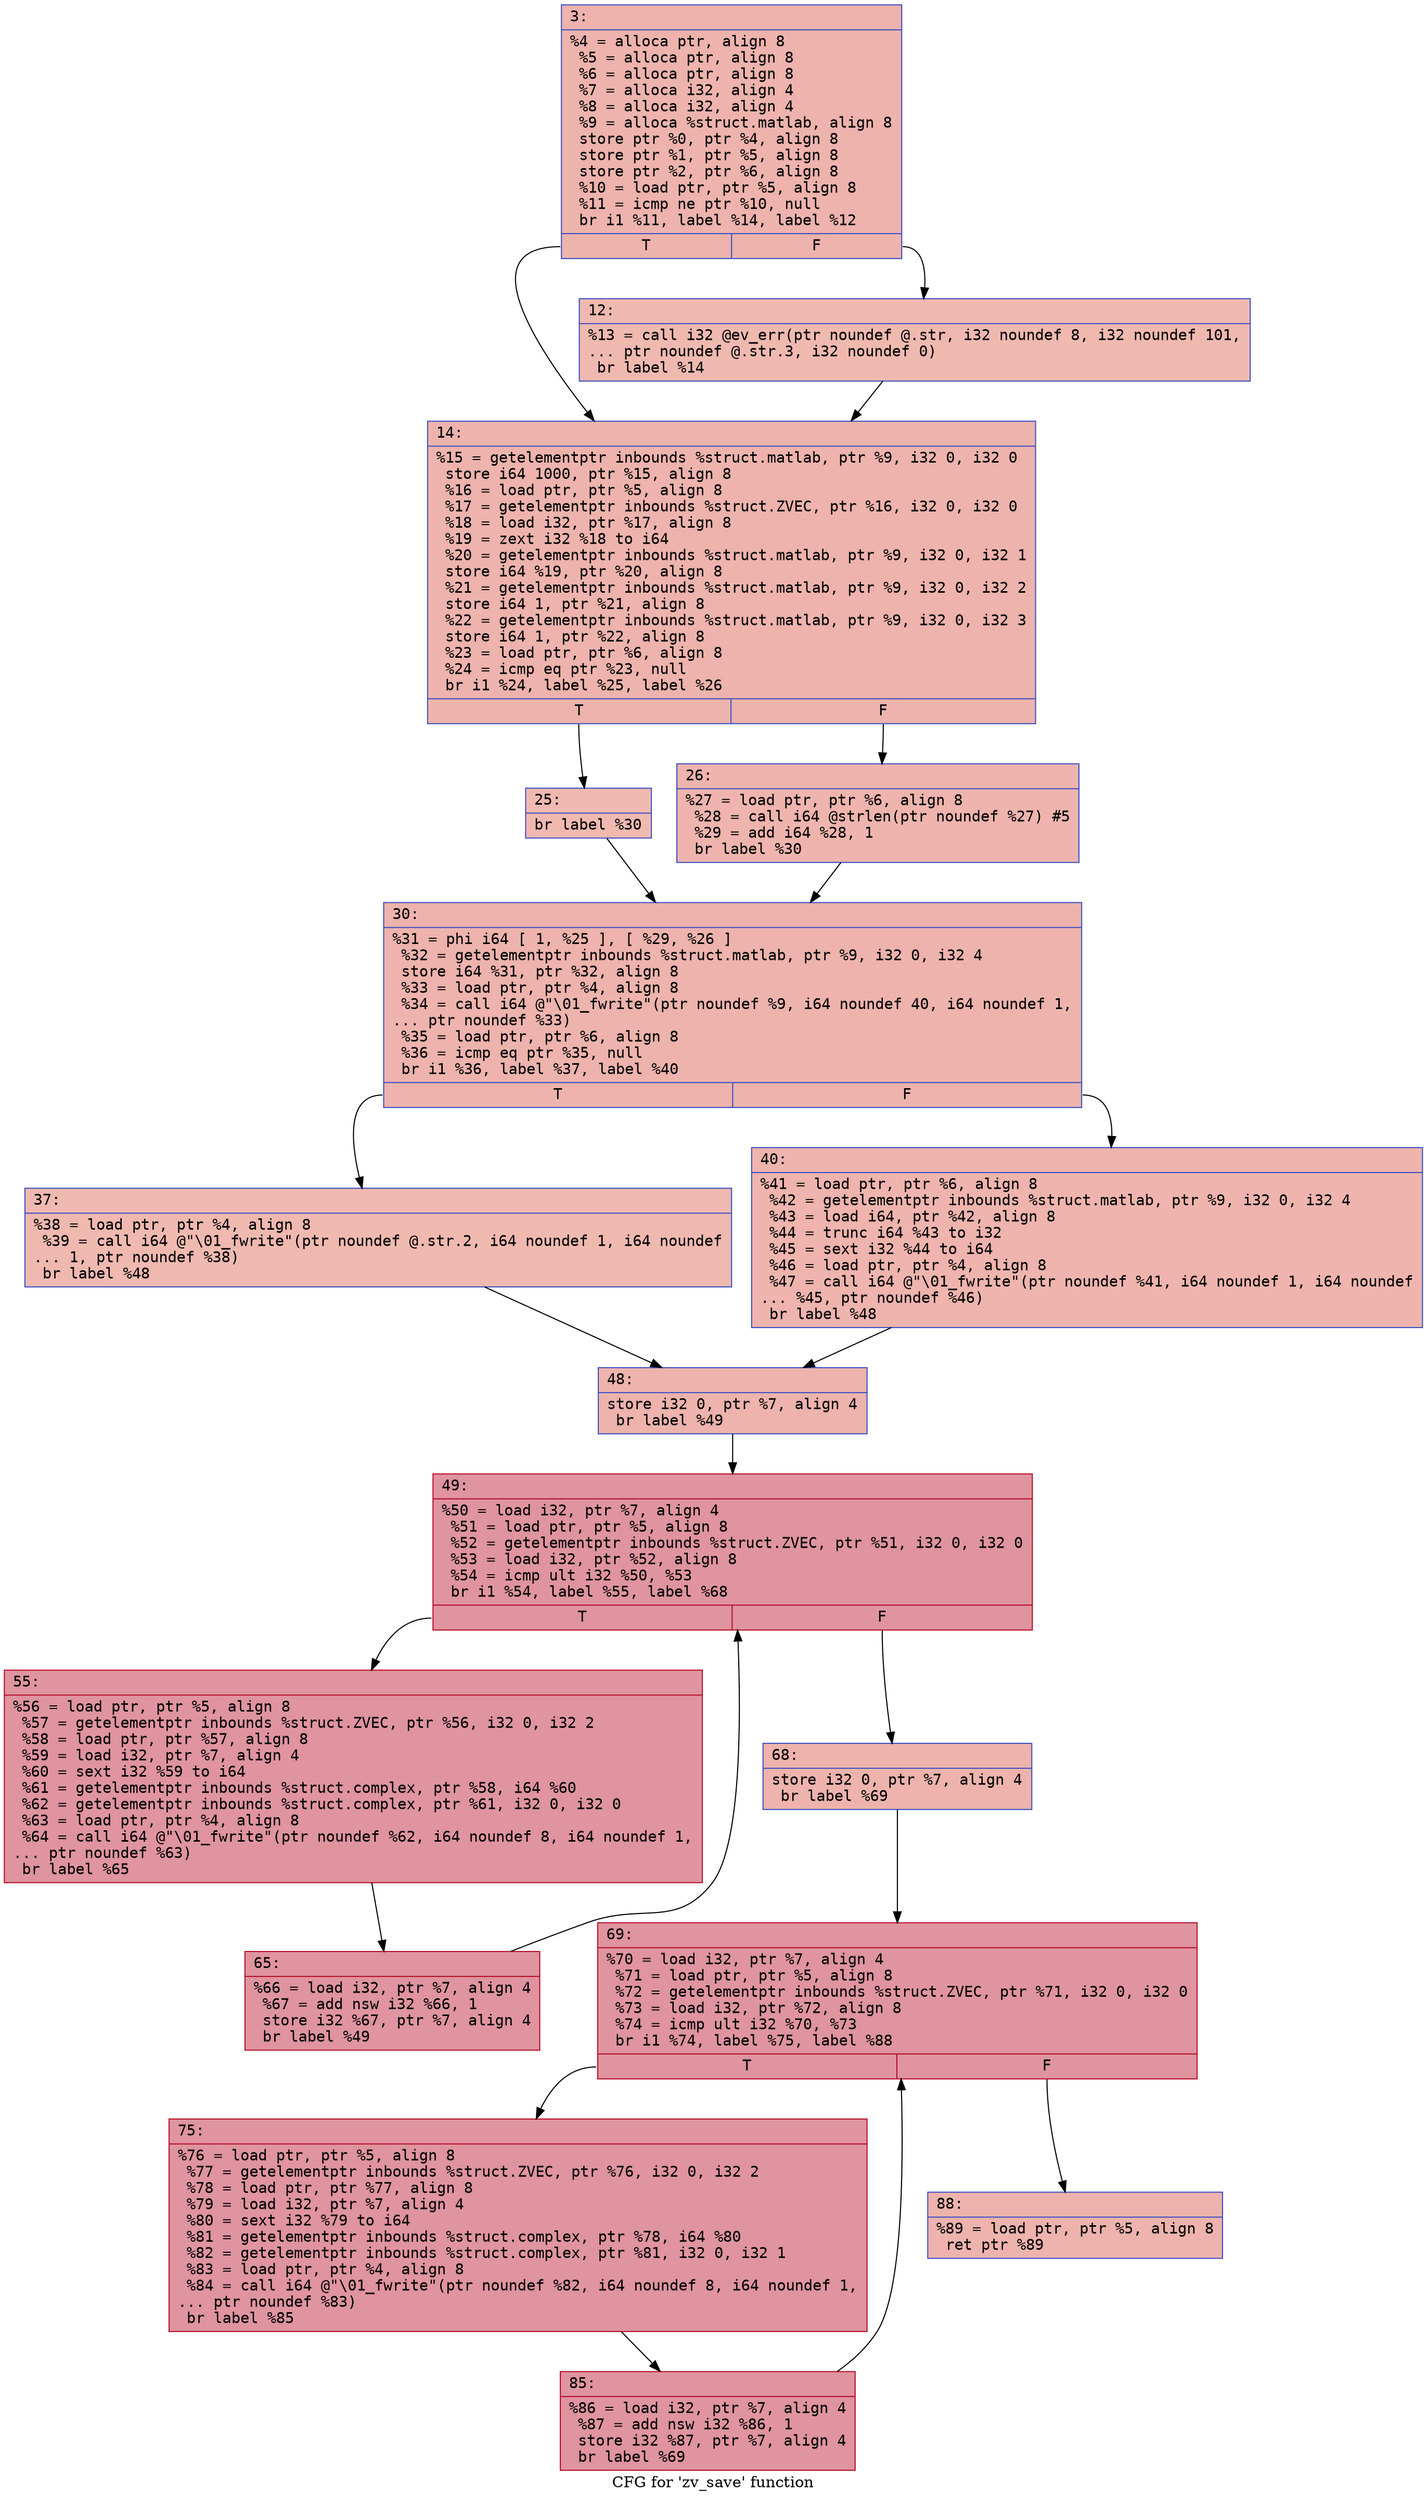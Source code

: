 digraph "CFG for 'zv_save' function" {
	label="CFG for 'zv_save' function";

	Node0x600000542800 [shape=record,color="#3d50c3ff", style=filled, fillcolor="#d6524470" fontname="Courier",label="{3:\l|  %4 = alloca ptr, align 8\l  %5 = alloca ptr, align 8\l  %6 = alloca ptr, align 8\l  %7 = alloca i32, align 4\l  %8 = alloca i32, align 4\l  %9 = alloca %struct.matlab, align 8\l  store ptr %0, ptr %4, align 8\l  store ptr %1, ptr %5, align 8\l  store ptr %2, ptr %6, align 8\l  %10 = load ptr, ptr %5, align 8\l  %11 = icmp ne ptr %10, null\l  br i1 %11, label %14, label %12\l|{<s0>T|<s1>F}}"];
	Node0x600000542800:s0 -> Node0x6000005428a0[tooltip="3 -> 14\nProbability 62.50%" ];
	Node0x600000542800:s1 -> Node0x600000542850[tooltip="3 -> 12\nProbability 37.50%" ];
	Node0x600000542850 [shape=record,color="#3d50c3ff", style=filled, fillcolor="#de614d70" fontname="Courier",label="{12:\l|  %13 = call i32 @ev_err(ptr noundef @.str, i32 noundef 8, i32 noundef 101,\l... ptr noundef @.str.3, i32 noundef 0)\l  br label %14\l}"];
	Node0x600000542850 -> Node0x6000005428a0[tooltip="12 -> 14\nProbability 100.00%" ];
	Node0x6000005428a0 [shape=record,color="#3d50c3ff", style=filled, fillcolor="#d6524470" fontname="Courier",label="{14:\l|  %15 = getelementptr inbounds %struct.matlab, ptr %9, i32 0, i32 0\l  store i64 1000, ptr %15, align 8\l  %16 = load ptr, ptr %5, align 8\l  %17 = getelementptr inbounds %struct.ZVEC, ptr %16, i32 0, i32 0\l  %18 = load i32, ptr %17, align 8\l  %19 = zext i32 %18 to i64\l  %20 = getelementptr inbounds %struct.matlab, ptr %9, i32 0, i32 1\l  store i64 %19, ptr %20, align 8\l  %21 = getelementptr inbounds %struct.matlab, ptr %9, i32 0, i32 2\l  store i64 1, ptr %21, align 8\l  %22 = getelementptr inbounds %struct.matlab, ptr %9, i32 0, i32 3\l  store i64 1, ptr %22, align 8\l  %23 = load ptr, ptr %6, align 8\l  %24 = icmp eq ptr %23, null\l  br i1 %24, label %25, label %26\l|{<s0>T|<s1>F}}"];
	Node0x6000005428a0:s0 -> Node0x6000005428f0[tooltip="14 -> 25\nProbability 37.50%" ];
	Node0x6000005428a0:s1 -> Node0x600000542940[tooltip="14 -> 26\nProbability 62.50%" ];
	Node0x6000005428f0 [shape=record,color="#3d50c3ff", style=filled, fillcolor="#de614d70" fontname="Courier",label="{25:\l|  br label %30\l}"];
	Node0x6000005428f0 -> Node0x600000542990[tooltip="25 -> 30\nProbability 100.00%" ];
	Node0x600000542940 [shape=record,color="#3d50c3ff", style=filled, fillcolor="#d8564670" fontname="Courier",label="{26:\l|  %27 = load ptr, ptr %6, align 8\l  %28 = call i64 @strlen(ptr noundef %27) #5\l  %29 = add i64 %28, 1\l  br label %30\l}"];
	Node0x600000542940 -> Node0x600000542990[tooltip="26 -> 30\nProbability 100.00%" ];
	Node0x600000542990 [shape=record,color="#3d50c3ff", style=filled, fillcolor="#d6524470" fontname="Courier",label="{30:\l|  %31 = phi i64 [ 1, %25 ], [ %29, %26 ]\l  %32 = getelementptr inbounds %struct.matlab, ptr %9, i32 0, i32 4\l  store i64 %31, ptr %32, align 8\l  %33 = load ptr, ptr %4, align 8\l  %34 = call i64 @\"\\01_fwrite\"(ptr noundef %9, i64 noundef 40, i64 noundef 1,\l... ptr noundef %33)\l  %35 = load ptr, ptr %6, align 8\l  %36 = icmp eq ptr %35, null\l  br i1 %36, label %37, label %40\l|{<s0>T|<s1>F}}"];
	Node0x600000542990:s0 -> Node0x6000005429e0[tooltip="30 -> 37\nProbability 37.50%" ];
	Node0x600000542990:s1 -> Node0x600000542a30[tooltip="30 -> 40\nProbability 62.50%" ];
	Node0x6000005429e0 [shape=record,color="#3d50c3ff", style=filled, fillcolor="#de614d70" fontname="Courier",label="{37:\l|  %38 = load ptr, ptr %4, align 8\l  %39 = call i64 @\"\\01_fwrite\"(ptr noundef @.str.2, i64 noundef 1, i64 noundef\l... 1, ptr noundef %38)\l  br label %48\l}"];
	Node0x6000005429e0 -> Node0x600000542a80[tooltip="37 -> 48\nProbability 100.00%" ];
	Node0x600000542a30 [shape=record,color="#3d50c3ff", style=filled, fillcolor="#d8564670" fontname="Courier",label="{40:\l|  %41 = load ptr, ptr %6, align 8\l  %42 = getelementptr inbounds %struct.matlab, ptr %9, i32 0, i32 4\l  %43 = load i64, ptr %42, align 8\l  %44 = trunc i64 %43 to i32\l  %45 = sext i32 %44 to i64\l  %46 = load ptr, ptr %4, align 8\l  %47 = call i64 @\"\\01_fwrite\"(ptr noundef %41, i64 noundef 1, i64 noundef\l... %45, ptr noundef %46)\l  br label %48\l}"];
	Node0x600000542a30 -> Node0x600000542a80[tooltip="40 -> 48\nProbability 100.00%" ];
	Node0x600000542a80 [shape=record,color="#3d50c3ff", style=filled, fillcolor="#d6524470" fontname="Courier",label="{48:\l|  store i32 0, ptr %7, align 4\l  br label %49\l}"];
	Node0x600000542a80 -> Node0x600000542ad0[tooltip="48 -> 49\nProbability 100.00%" ];
	Node0x600000542ad0 [shape=record,color="#b70d28ff", style=filled, fillcolor="#b70d2870" fontname="Courier",label="{49:\l|  %50 = load i32, ptr %7, align 4\l  %51 = load ptr, ptr %5, align 8\l  %52 = getelementptr inbounds %struct.ZVEC, ptr %51, i32 0, i32 0\l  %53 = load i32, ptr %52, align 8\l  %54 = icmp ult i32 %50, %53\l  br i1 %54, label %55, label %68\l|{<s0>T|<s1>F}}"];
	Node0x600000542ad0:s0 -> Node0x600000542b20[tooltip="49 -> 55\nProbability 96.88%" ];
	Node0x600000542ad0:s1 -> Node0x600000542bc0[tooltip="49 -> 68\nProbability 3.12%" ];
	Node0x600000542b20 [shape=record,color="#b70d28ff", style=filled, fillcolor="#b70d2870" fontname="Courier",label="{55:\l|  %56 = load ptr, ptr %5, align 8\l  %57 = getelementptr inbounds %struct.ZVEC, ptr %56, i32 0, i32 2\l  %58 = load ptr, ptr %57, align 8\l  %59 = load i32, ptr %7, align 4\l  %60 = sext i32 %59 to i64\l  %61 = getelementptr inbounds %struct.complex, ptr %58, i64 %60\l  %62 = getelementptr inbounds %struct.complex, ptr %61, i32 0, i32 0\l  %63 = load ptr, ptr %4, align 8\l  %64 = call i64 @\"\\01_fwrite\"(ptr noundef %62, i64 noundef 8, i64 noundef 1,\l... ptr noundef %63)\l  br label %65\l}"];
	Node0x600000542b20 -> Node0x600000542b70[tooltip="55 -> 65\nProbability 100.00%" ];
	Node0x600000542b70 [shape=record,color="#b70d28ff", style=filled, fillcolor="#b70d2870" fontname="Courier",label="{65:\l|  %66 = load i32, ptr %7, align 4\l  %67 = add nsw i32 %66, 1\l  store i32 %67, ptr %7, align 4\l  br label %49\l}"];
	Node0x600000542b70 -> Node0x600000542ad0[tooltip="65 -> 49\nProbability 100.00%" ];
	Node0x600000542bc0 [shape=record,color="#3d50c3ff", style=filled, fillcolor="#d6524470" fontname="Courier",label="{68:\l|  store i32 0, ptr %7, align 4\l  br label %69\l}"];
	Node0x600000542bc0 -> Node0x600000542c10[tooltip="68 -> 69\nProbability 100.00%" ];
	Node0x600000542c10 [shape=record,color="#b70d28ff", style=filled, fillcolor="#b70d2870" fontname="Courier",label="{69:\l|  %70 = load i32, ptr %7, align 4\l  %71 = load ptr, ptr %5, align 8\l  %72 = getelementptr inbounds %struct.ZVEC, ptr %71, i32 0, i32 0\l  %73 = load i32, ptr %72, align 8\l  %74 = icmp ult i32 %70, %73\l  br i1 %74, label %75, label %88\l|{<s0>T|<s1>F}}"];
	Node0x600000542c10:s0 -> Node0x600000542c60[tooltip="69 -> 75\nProbability 96.88%" ];
	Node0x600000542c10:s1 -> Node0x600000542d00[tooltip="69 -> 88\nProbability 3.12%" ];
	Node0x600000542c60 [shape=record,color="#b70d28ff", style=filled, fillcolor="#b70d2870" fontname="Courier",label="{75:\l|  %76 = load ptr, ptr %5, align 8\l  %77 = getelementptr inbounds %struct.ZVEC, ptr %76, i32 0, i32 2\l  %78 = load ptr, ptr %77, align 8\l  %79 = load i32, ptr %7, align 4\l  %80 = sext i32 %79 to i64\l  %81 = getelementptr inbounds %struct.complex, ptr %78, i64 %80\l  %82 = getelementptr inbounds %struct.complex, ptr %81, i32 0, i32 1\l  %83 = load ptr, ptr %4, align 8\l  %84 = call i64 @\"\\01_fwrite\"(ptr noundef %82, i64 noundef 8, i64 noundef 1,\l... ptr noundef %83)\l  br label %85\l}"];
	Node0x600000542c60 -> Node0x600000542cb0[tooltip="75 -> 85\nProbability 100.00%" ];
	Node0x600000542cb0 [shape=record,color="#b70d28ff", style=filled, fillcolor="#b70d2870" fontname="Courier",label="{85:\l|  %86 = load i32, ptr %7, align 4\l  %87 = add nsw i32 %86, 1\l  store i32 %87, ptr %7, align 4\l  br label %69\l}"];
	Node0x600000542cb0 -> Node0x600000542c10[tooltip="85 -> 69\nProbability 100.00%" ];
	Node0x600000542d00 [shape=record,color="#3d50c3ff", style=filled, fillcolor="#d6524470" fontname="Courier",label="{88:\l|  %89 = load ptr, ptr %5, align 8\l  ret ptr %89\l}"];
}
